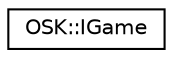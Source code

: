 digraph "Representación gráfica de la clase"
{
 // LATEX_PDF_SIZE
  edge [fontname="Helvetica",fontsize="10",labelfontname="Helvetica",labelfontsize="10"];
  node [fontname="Helvetica",fontsize="10",shape=record];
  rankdir="LR";
  Node0 [label="OSK::IGame",height=0.2,width=0.4,color="black", fillcolor="white", style="filled",URL="$class_o_s_k_1_1_i_game.html",tooltip="Esta clase representa la clase principal de un juego de OSKengine. No es estrictamente necesaria para..."];
}
